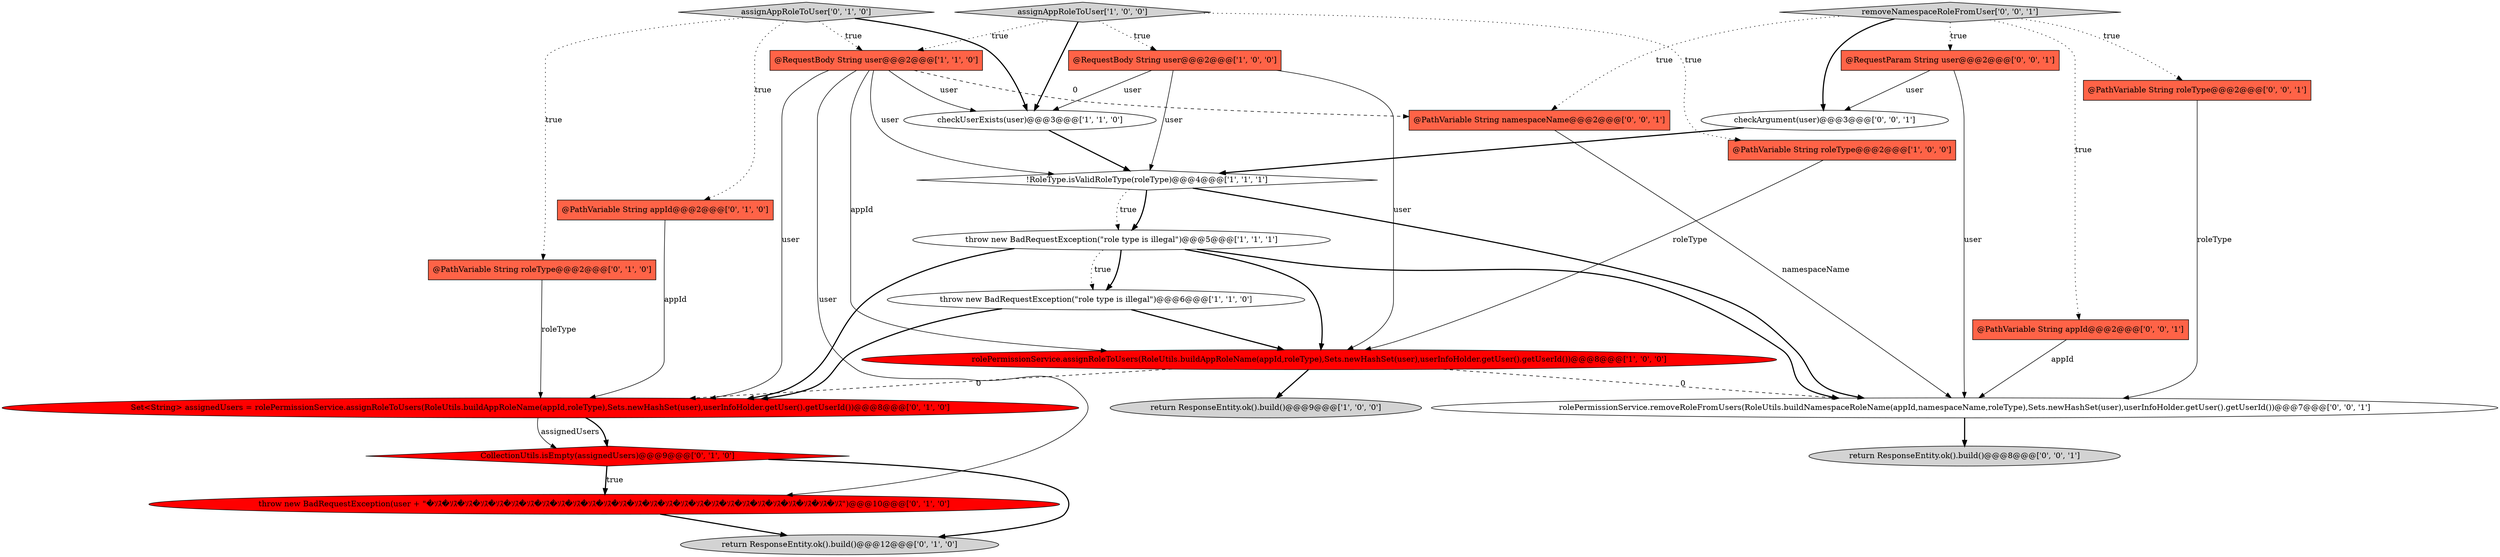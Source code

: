 digraph {
15 [style = filled, label = "CollectionUtils.isEmpty(assignedUsers)@@@9@@@['0', '1', '0']", fillcolor = red, shape = diamond image = "AAA1AAABBB2BBB"];
19 [style = filled, label = "@PathVariable String roleType@@@2@@@['0', '0', '1']", fillcolor = tomato, shape = box image = "AAA0AAABBB3BBB"];
5 [style = filled, label = "@RequestBody String user@@@2@@@['1', '0', '0']", fillcolor = tomato, shape = box image = "AAA0AAABBB1BBB"];
20 [style = filled, label = "@RequestParam String user@@@2@@@['0', '0', '1']", fillcolor = tomato, shape = box image = "AAA0AAABBB3BBB"];
0 [style = filled, label = "throw new BadRequestException(\"role type is illegal\")@@@6@@@['1', '1', '0']", fillcolor = white, shape = ellipse image = "AAA0AAABBB1BBB"];
14 [style = filled, label = "Set<String> assignedUsers = rolePermissionService.assignRoleToUsers(RoleUtils.buildAppRoleName(appId,roleType),Sets.newHashSet(user),userInfoHolder.getUser().getUserId())@@@8@@@['0', '1', '0']", fillcolor = red, shape = ellipse image = "AAA1AAABBB2BBB"];
12 [style = filled, label = "return ResponseEntity.ok().build()@@@12@@@['0', '1', '0']", fillcolor = lightgray, shape = ellipse image = "AAA0AAABBB2BBB"];
2 [style = filled, label = "rolePermissionService.assignRoleToUsers(RoleUtils.buildAppRoleName(appId,roleType),Sets.newHashSet(user),userInfoHolder.getUser().getUserId())@@@8@@@['1', '0', '0']", fillcolor = red, shape = ellipse image = "AAA1AAABBB1BBB"];
4 [style = filled, label = "return ResponseEntity.ok().build()@@@9@@@['1', '0', '0']", fillcolor = lightgray, shape = ellipse image = "AAA0AAABBB1BBB"];
10 [style = filled, label = "@PathVariable String appId@@@2@@@['0', '1', '0']", fillcolor = tomato, shape = box image = "AAA0AAABBB2BBB"];
18 [style = filled, label = "checkArgument(user)@@@3@@@['0', '0', '1']", fillcolor = white, shape = ellipse image = "AAA0AAABBB3BBB"];
24 [style = filled, label = "removeNamespaceRoleFromUser['0', '0', '1']", fillcolor = lightgray, shape = diamond image = "AAA0AAABBB3BBB"];
23 [style = filled, label = "return ResponseEntity.ok().build()@@@8@@@['0', '0', '1']", fillcolor = lightgray, shape = ellipse image = "AAA0AAABBB3BBB"];
16 [style = filled, label = "throw new BadRequestException(user + \"�ｿｽ�ｿｽ�ｿｽ�ｿｽ�ｿｽ�ｿｽ�ｿｽ�ｿｽ�ｿｽ�ｿｽ�ｿｽ�ｿｽ�ｿｽ�ｿｽ�ｿｽ�ｿｽ�ｿｽ�ｿｽ�ｿｽ�ｿｽ�ｿｽ�ｿｽ�ｿｽ�ｿｽ�ｿｽ�ｿｽ�ｿｽ\")@@@10@@@['0', '1', '0']", fillcolor = red, shape = ellipse image = "AAA1AAABBB2BBB"];
7 [style = filled, label = "assignAppRoleToUser['1', '0', '0']", fillcolor = lightgray, shape = diamond image = "AAA0AAABBB1BBB"];
9 [style = filled, label = "!RoleType.isValidRoleType(roleType)@@@4@@@['1', '1', '1']", fillcolor = white, shape = diamond image = "AAA0AAABBB1BBB"];
1 [style = filled, label = "checkUserExists(user)@@@3@@@['1', '1', '0']", fillcolor = white, shape = ellipse image = "AAA0AAABBB1BBB"];
17 [style = filled, label = "rolePermissionService.removeRoleFromUsers(RoleUtils.buildNamespaceRoleName(appId,namespaceName,roleType),Sets.newHashSet(user),userInfoHolder.getUser().getUserId())@@@7@@@['0', '0', '1']", fillcolor = white, shape = ellipse image = "AAA0AAABBB3BBB"];
6 [style = filled, label = "@PathVariable String roleType@@@2@@@['1', '0', '0']", fillcolor = tomato, shape = box image = "AAA0AAABBB1BBB"];
22 [style = filled, label = "@PathVariable String namespaceName@@@2@@@['0', '0', '1']", fillcolor = tomato, shape = box image = "AAA0AAABBB3BBB"];
13 [style = filled, label = "@PathVariable String roleType@@@2@@@['0', '1', '0']", fillcolor = tomato, shape = box image = "AAA0AAABBB2BBB"];
11 [style = filled, label = "assignAppRoleToUser['0', '1', '0']", fillcolor = lightgray, shape = diamond image = "AAA0AAABBB2BBB"];
3 [style = filled, label = "throw new BadRequestException(\"role type is illegal\")@@@5@@@['1', '1', '1']", fillcolor = white, shape = ellipse image = "AAA0AAABBB1BBB"];
21 [style = filled, label = "@PathVariable String appId@@@2@@@['0', '0', '1']", fillcolor = tomato, shape = box image = "AAA0AAABBB3BBB"];
8 [style = filled, label = "@RequestBody String user@@@2@@@['1', '1', '0']", fillcolor = tomato, shape = box image = "AAA0AAABBB1BBB"];
7->6 [style = dotted, label="true"];
8->1 [style = solid, label="user"];
7->1 [style = bold, label=""];
5->9 [style = solid, label="user"];
11->1 [style = bold, label=""];
20->17 [style = solid, label="user"];
11->10 [style = dotted, label="true"];
5->2 [style = solid, label="user"];
5->1 [style = solid, label="user"];
0->2 [style = bold, label=""];
3->14 [style = bold, label=""];
21->17 [style = solid, label="appId"];
20->18 [style = solid, label="user"];
9->17 [style = bold, label=""];
22->17 [style = solid, label="namespaceName"];
11->13 [style = dotted, label="true"];
8->14 [style = solid, label="user"];
15->16 [style = dotted, label="true"];
8->2 [style = solid, label="appId"];
15->16 [style = bold, label=""];
2->4 [style = bold, label=""];
24->18 [style = bold, label=""];
2->17 [style = dashed, label="0"];
17->23 [style = bold, label=""];
1->9 [style = bold, label=""];
3->0 [style = bold, label=""];
7->5 [style = dotted, label="true"];
8->16 [style = solid, label="user"];
8->22 [style = dashed, label="0"];
0->14 [style = bold, label=""];
2->14 [style = dashed, label="0"];
3->2 [style = bold, label=""];
24->22 [style = dotted, label="true"];
24->20 [style = dotted, label="true"];
18->9 [style = bold, label=""];
8->9 [style = solid, label="user"];
3->0 [style = dotted, label="true"];
9->3 [style = bold, label=""];
3->17 [style = bold, label=""];
14->15 [style = solid, label="assignedUsers"];
11->8 [style = dotted, label="true"];
14->15 [style = bold, label=""];
15->12 [style = bold, label=""];
24->19 [style = dotted, label="true"];
6->2 [style = solid, label="roleType"];
7->8 [style = dotted, label="true"];
19->17 [style = solid, label="roleType"];
24->21 [style = dotted, label="true"];
16->12 [style = bold, label=""];
13->14 [style = solid, label="roleType"];
9->3 [style = dotted, label="true"];
10->14 [style = solid, label="appId"];
}
